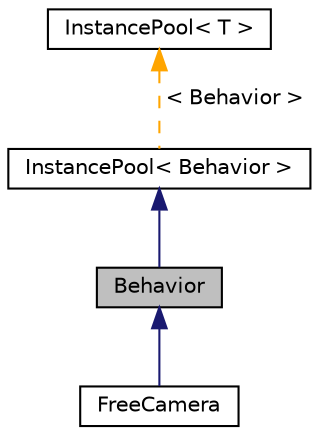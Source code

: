digraph "Behavior"
{
 // INTERACTIVE_SVG=YES
 // LATEX_PDF_SIZE
  edge [fontname="Helvetica",fontsize="10",labelfontname="Helvetica",labelfontsize="10"];
  node [fontname="Helvetica",fontsize="10",shape=record];
  Node1 [label="Behavior",height=0.2,width=0.4,color="black", fillcolor="grey75", style="filled", fontcolor="black",tooltip="Logic implemented in the Update method is meant to be implemented by all inheriting classes...."];
  Node2 -> Node1 [dir="back",color="midnightblue",fontsize="10",style="solid",fontname="Helvetica"];
  Node2 [label="InstancePool\< Behavior \>",height=0.2,width=0.4,color="black", fillcolor="white", style="filled",URL="$class_instance_pool.html",tooltip=" "];
  Node3 -> Node2 [dir="back",color="orange",fontsize="10",style="dashed",label=" \< Behavior \>" ,fontname="Helvetica"];
  Node3 [label="InstancePool\< T \>",height=0.2,width=0.4,color="black", fillcolor="white", style="filled",URL="$class_instance_pool.html",tooltip="Stores all instaces of the inheriting class"];
  Node1 -> Node4 [dir="back",color="midnightblue",fontsize="10",style="solid",fontname="Helvetica"];
  Node4 [label="FreeCamera",height=0.2,width=0.4,color="black", fillcolor="white", style="filled",URL="$class_free_camera.html",tooltip=" "];
}
